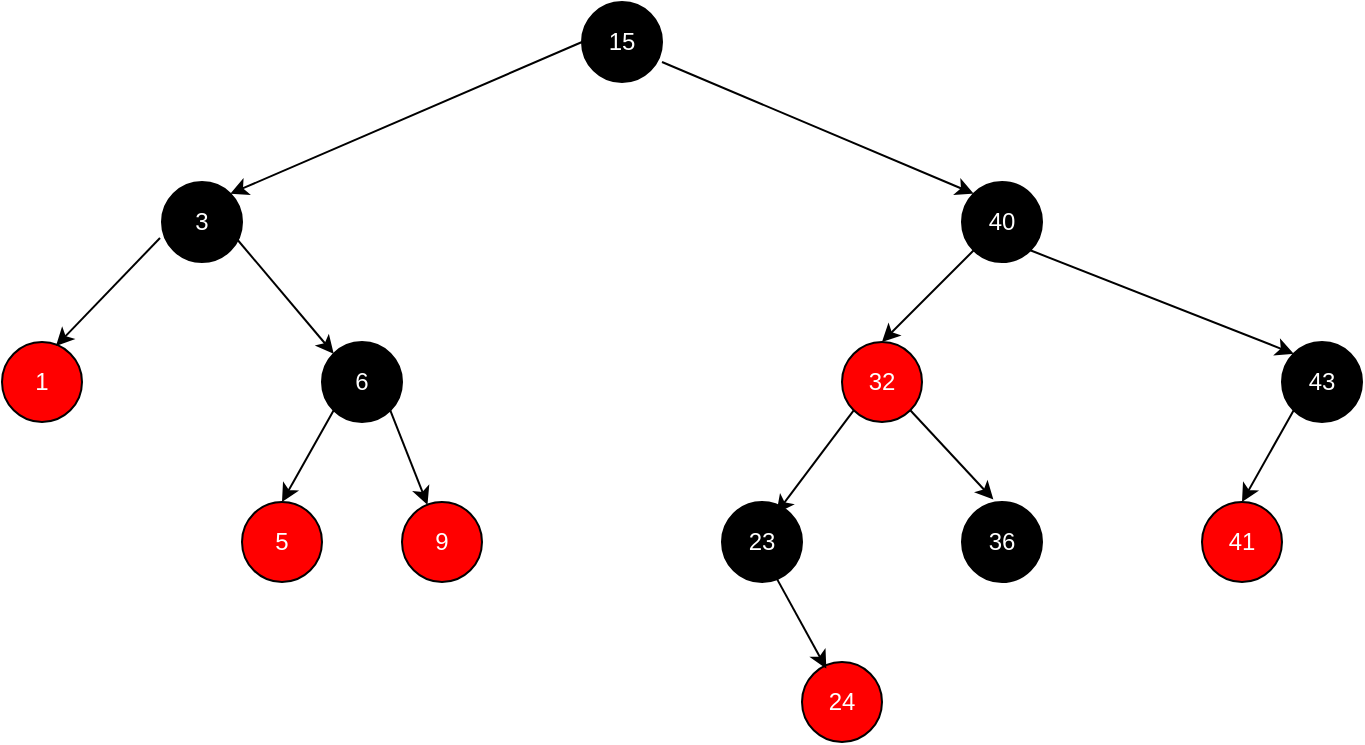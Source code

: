 <mxfile version="25.0.3" pages="2">
  <diagram name="Page-1" id="bqiobACBWWAAbmYHSyjc">
    <mxGraphModel dx="744" dy="361" grid="1" gridSize="10" guides="1" tooltips="1" connect="1" arrows="1" fold="1" page="1" pageScale="1" pageWidth="10000" pageHeight="10000" math="0" shadow="0">
      <root>
        <mxCell id="0" />
        <mxCell id="1" parent="0" />
        <mxCell id="9v5HtQH3AoG0VMeU9bc_-1" value="&lt;font color=&quot;#ffffff&quot;&gt;40&lt;/font&gt;" style="ellipse;whiteSpace=wrap;html=1;aspect=fixed;fillColor=#000000;" vertex="1" parent="1">
          <mxGeometry x="1040" y="240" width="40" height="40" as="geometry" />
        </mxCell>
        <mxCell id="9v5HtQH3AoG0VMeU9bc_-2" value="&lt;font color=&quot;#ffffff&quot;&gt;15&lt;/font&gt;" style="ellipse;whiteSpace=wrap;html=1;aspect=fixed;fillColor=#000000;" vertex="1" parent="1">
          <mxGeometry x="850" y="150" width="40" height="40" as="geometry" />
        </mxCell>
        <mxCell id="9v5HtQH3AoG0VMeU9bc_-4" value="&lt;font color=&quot;#ffffff&quot;&gt;9&lt;/font&gt;" style="ellipse;whiteSpace=wrap;html=1;aspect=fixed;fillColor=#FF0000;" vertex="1" parent="1">
          <mxGeometry x="760" y="400" width="40" height="40" as="geometry" />
        </mxCell>
        <mxCell id="9v5HtQH3AoG0VMeU9bc_-6" value="&lt;font color=&quot;#ffffff&quot;&gt;43&lt;/font&gt;" style="ellipse;whiteSpace=wrap;html=1;aspect=fixed;fillColor=#000000;" vertex="1" parent="1">
          <mxGeometry x="1200" y="320" width="40" height="40" as="geometry" />
        </mxCell>
        <mxCell id="9v5HtQH3AoG0VMeU9bc_-7" value="" style="endArrow=classic;html=1;rounded=0;exitX=1;exitY=1;exitDx=0;exitDy=0;entryX=0;entryY=0;entryDx=0;entryDy=0;" edge="1" parent="1" source="9v5HtQH3AoG0VMeU9bc_-1" target="9v5HtQH3AoG0VMeU9bc_-6">
          <mxGeometry width="50" height="50" relative="1" as="geometry">
            <mxPoint x="1020" y="340" as="sourcePoint" />
            <mxPoint x="1070" y="290" as="targetPoint" />
          </mxGeometry>
        </mxCell>
        <mxCell id="9v5HtQH3AoG0VMeU9bc_-8" value="&lt;font color=&quot;#ffffff&quot;&gt;32&lt;/font&gt;" style="ellipse;whiteSpace=wrap;html=1;aspect=fixed;fillColor=#FF0000;" vertex="1" parent="1">
          <mxGeometry x="980" y="320" width="40" height="40" as="geometry" />
        </mxCell>
        <mxCell id="9v5HtQH3AoG0VMeU9bc_-9" value="" style="endArrow=classic;html=1;rounded=0;exitX=1;exitY=0.75;exitDx=0;exitDy=0;entryX=0;entryY=0;entryDx=0;entryDy=0;exitPerimeter=0;" edge="1" parent="1" source="9v5HtQH3AoG0VMeU9bc_-2" target="9v5HtQH3AoG0VMeU9bc_-1">
          <mxGeometry width="50" height="50" relative="1" as="geometry">
            <mxPoint x="930" y="270" as="sourcePoint" />
            <mxPoint x="980" y="220" as="targetPoint" />
          </mxGeometry>
        </mxCell>
        <mxCell id="9v5HtQH3AoG0VMeU9bc_-10" value="&lt;font color=&quot;#ffffff&quot;&gt;1&lt;/font&gt;" style="ellipse;whiteSpace=wrap;html=1;aspect=fixed;fillColor=#FF0000;" vertex="1" parent="1">
          <mxGeometry x="560" y="320" width="40" height="40" as="geometry" />
        </mxCell>
        <mxCell id="9v5HtQH3AoG0VMeU9bc_-12" value="&lt;font color=&quot;#ffffff&quot;&gt;3&lt;/font&gt;" style="ellipse;whiteSpace=wrap;html=1;aspect=fixed;fillColor=#000000;" vertex="1" parent="1">
          <mxGeometry x="640" y="240" width="40" height="40" as="geometry" />
        </mxCell>
        <mxCell id="9v5HtQH3AoG0VMeU9bc_-14" value="" style="endArrow=classic;html=1;rounded=0;exitX=0;exitY=0.5;exitDx=0;exitDy=0;entryX=1;entryY=0;entryDx=0;entryDy=0;" edge="1" parent="1" source="9v5HtQH3AoG0VMeU9bc_-2" target="9v5HtQH3AoG0VMeU9bc_-12">
          <mxGeometry width="50" height="50" relative="1" as="geometry">
            <mxPoint x="650" y="390" as="sourcePoint" />
            <mxPoint x="700" y="340" as="targetPoint" />
          </mxGeometry>
        </mxCell>
        <mxCell id="9v5HtQH3AoG0VMeU9bc_-15" value="" style="endArrow=classic;html=1;rounded=0;exitX=-0.025;exitY=0.7;exitDx=0;exitDy=0;exitPerimeter=0;entryX=0.675;entryY=0.05;entryDx=0;entryDy=0;entryPerimeter=0;" edge="1" parent="1" source="9v5HtQH3AoG0VMeU9bc_-12" target="9v5HtQH3AoG0VMeU9bc_-10">
          <mxGeometry width="50" height="50" relative="1" as="geometry">
            <mxPoint x="730" y="310" as="sourcePoint" />
            <mxPoint x="780" y="260" as="targetPoint" />
          </mxGeometry>
        </mxCell>
        <mxCell id="9v5HtQH3AoG0VMeU9bc_-17" value="&lt;font color=&quot;#ffffff&quot;&gt;5&lt;/font&gt;" style="ellipse;whiteSpace=wrap;html=1;aspect=fixed;fillColor=#FF0000;" vertex="1" parent="1">
          <mxGeometry x="680" y="400" width="40" height="40" as="geometry" />
        </mxCell>
        <mxCell id="9v5HtQH3AoG0VMeU9bc_-19" value="" style="endArrow=classic;html=1;rounded=0;exitX=0;exitY=1;exitDx=0;exitDy=0;entryX=0.5;entryY=0;entryDx=0;entryDy=0;" edge="1" parent="1" source="9v5HtQH3AoG0VMeU9bc_-1" target="9v5HtQH3AoG0VMeU9bc_-8">
          <mxGeometry width="50" height="50" relative="1" as="geometry">
            <mxPoint x="900" y="240" as="sourcePoint" />
            <mxPoint x="950" y="190" as="targetPoint" />
          </mxGeometry>
        </mxCell>
        <mxCell id="9v5HtQH3AoG0VMeU9bc_-20" value="&lt;font color=&quot;#ffffff&quot;&gt;23&lt;/font&gt;" style="ellipse;whiteSpace=wrap;html=1;aspect=fixed;fillColor=#000000;" vertex="1" parent="1">
          <mxGeometry x="920" y="400" width="40" height="40" as="geometry" />
        </mxCell>
        <mxCell id="9v5HtQH3AoG0VMeU9bc_-21" value="" style="endArrow=classic;html=1;rounded=0;exitX=0;exitY=1;exitDx=0;exitDy=0;entryX=0.679;entryY=0.142;entryDx=0;entryDy=0;entryPerimeter=0;" edge="1" parent="1" source="9v5HtQH3AoG0VMeU9bc_-8" target="9v5HtQH3AoG0VMeU9bc_-20">
          <mxGeometry width="50" height="50" relative="1" as="geometry">
            <mxPoint x="880" y="350" as="sourcePoint" />
            <mxPoint x="930" y="300" as="targetPoint" />
          </mxGeometry>
        </mxCell>
        <mxCell id="9v5HtQH3AoG0VMeU9bc_-22" value="&lt;font color=&quot;#ffffff&quot;&gt;36&lt;/font&gt;" style="ellipse;whiteSpace=wrap;html=1;aspect=fixed;fillColor=#000000;" vertex="1" parent="1">
          <mxGeometry x="1040" y="400" width="40" height="40" as="geometry" />
        </mxCell>
        <mxCell id="9v5HtQH3AoG0VMeU9bc_-23" value="" style="endArrow=classic;html=1;rounded=0;entryX=0.392;entryY=-0.031;entryDx=0;entryDy=0;entryPerimeter=0;exitX=1;exitY=1;exitDx=0;exitDy=0;" edge="1" parent="1" source="9v5HtQH3AoG0VMeU9bc_-8" target="9v5HtQH3AoG0VMeU9bc_-22">
          <mxGeometry width="50" height="50" relative="1" as="geometry">
            <mxPoint x="980" y="420" as="sourcePoint" />
            <mxPoint x="1030" y="370" as="targetPoint" />
          </mxGeometry>
        </mxCell>
        <mxCell id="9v5HtQH3AoG0VMeU9bc_-24" value="&lt;font color=&quot;#ffffff&quot;&gt;6&lt;/font&gt;" style="ellipse;whiteSpace=wrap;html=1;aspect=fixed;fillColor=#000000;" vertex="1" parent="1">
          <mxGeometry x="720" y="320" width="40" height="40" as="geometry" />
        </mxCell>
        <mxCell id="9v5HtQH3AoG0VMeU9bc_-26" value="" style="endArrow=classic;html=1;rounded=0;entryX=0;entryY=0;entryDx=0;entryDy=0;exitX=0.925;exitY=0.7;exitDx=0;exitDy=0;exitPerimeter=0;" edge="1" parent="1" source="9v5HtQH3AoG0VMeU9bc_-12" target="9v5HtQH3AoG0VMeU9bc_-24">
          <mxGeometry width="50" height="50" relative="1" as="geometry">
            <mxPoint x="760" y="440" as="sourcePoint" />
            <mxPoint x="810" y="390" as="targetPoint" />
          </mxGeometry>
        </mxCell>
        <mxCell id="9v5HtQH3AoG0VMeU9bc_-27" value="" style="endArrow=classic;html=1;rounded=0;exitX=1;exitY=1;exitDx=0;exitDy=0;" edge="1" parent="1" source="9v5HtQH3AoG0VMeU9bc_-24" target="9v5HtQH3AoG0VMeU9bc_-4">
          <mxGeometry width="50" height="50" relative="1" as="geometry">
            <mxPoint x="760" y="320" as="sourcePoint" />
            <mxPoint x="810" y="270" as="targetPoint" />
          </mxGeometry>
        </mxCell>
        <mxCell id="9v5HtQH3AoG0VMeU9bc_-28" value="" style="endArrow=classic;html=1;rounded=0;exitX=0;exitY=1;exitDx=0;exitDy=0;entryX=0.5;entryY=0;entryDx=0;entryDy=0;" edge="1" parent="1" source="9v5HtQH3AoG0VMeU9bc_-24" target="9v5HtQH3AoG0VMeU9bc_-17">
          <mxGeometry width="50" height="50" relative="1" as="geometry">
            <mxPoint x="760" y="320" as="sourcePoint" />
            <mxPoint x="810" y="270" as="targetPoint" />
          </mxGeometry>
        </mxCell>
        <mxCell id="9v5HtQH3AoG0VMeU9bc_-29" value="&lt;font color=&quot;#ffffff&quot;&gt;24&lt;/font&gt;" style="ellipse;whiteSpace=wrap;html=1;aspect=fixed;fillColor=#FF0000;" vertex="1" parent="1">
          <mxGeometry x="960" y="480" width="40" height="40" as="geometry" />
        </mxCell>
        <mxCell id="9v5HtQH3AoG0VMeU9bc_-30" value="" style="endArrow=classic;html=1;rounded=0;exitX=0.675;exitY=0.939;exitDx=0;exitDy=0;exitPerimeter=0;entryX=0.304;entryY=0.082;entryDx=0;entryDy=0;entryPerimeter=0;" edge="1" parent="1" source="9v5HtQH3AoG0VMeU9bc_-20" target="9v5HtQH3AoG0VMeU9bc_-29">
          <mxGeometry width="50" height="50" relative="1" as="geometry">
            <mxPoint x="980" y="480" as="sourcePoint" />
            <mxPoint x="1030" y="430" as="targetPoint" />
          </mxGeometry>
        </mxCell>
        <mxCell id="9v5HtQH3AoG0VMeU9bc_-38" value="&lt;font color=&quot;#ffffff&quot;&gt;41&lt;/font&gt;" style="ellipse;whiteSpace=wrap;html=1;aspect=fixed;fillColor=#FF0000;" vertex="1" parent="1">
          <mxGeometry x="1160" y="400" width="40" height="40" as="geometry" />
        </mxCell>
        <mxCell id="9v5HtQH3AoG0VMeU9bc_-39" value="" style="endArrow=classic;html=1;rounded=0;exitX=0;exitY=1;exitDx=0;exitDy=0;entryX=0.5;entryY=0;entryDx=0;entryDy=0;" edge="1" parent="1" source="9v5HtQH3AoG0VMeU9bc_-6" target="9v5HtQH3AoG0VMeU9bc_-38">
          <mxGeometry width="50" height="50" relative="1" as="geometry">
            <mxPoint x="1210" y="390" as="sourcePoint" />
            <mxPoint x="1260" y="340" as="targetPoint" />
          </mxGeometry>
        </mxCell>
      </root>
    </mxGraphModel>
  </diagram>
  <diagram id="fZo67M4ZyVV46nMUsKle" name="Page-2">
    <mxGraphModel grid="1" page="1" gridSize="10" guides="1" tooltips="1" connect="1" arrows="1" fold="1" pageScale="1" pageWidth="10000" pageHeight="10000" math="0" shadow="0">
      <root>
        <mxCell id="0" />
        <mxCell id="1" parent="0" />
      </root>
    </mxGraphModel>
  </diagram>
</mxfile>
